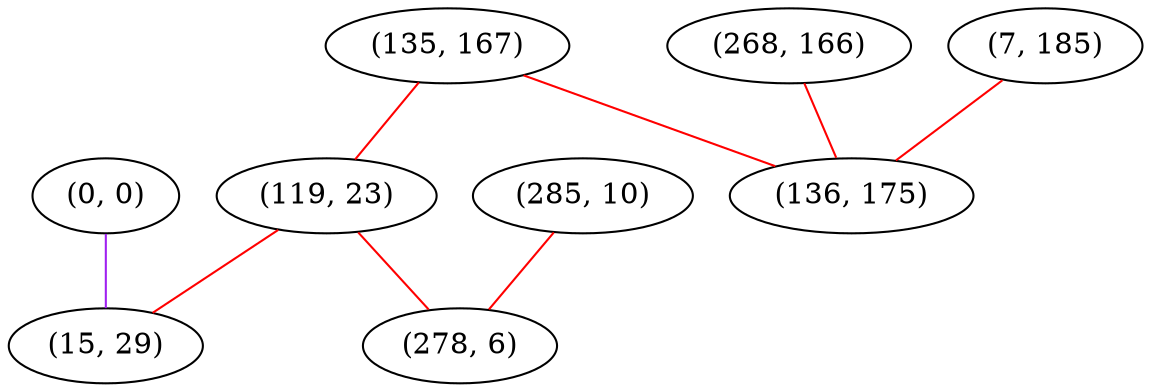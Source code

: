 graph "" {
"(0, 0)";
"(285, 10)";
"(135, 167)";
"(119, 23)";
"(15, 29)";
"(268, 166)";
"(278, 6)";
"(7, 185)";
"(136, 175)";
"(0, 0)" -- "(15, 29)"  [color=purple, key=0, weight=4];
"(285, 10)" -- "(278, 6)"  [color=red, key=0, weight=1];
"(135, 167)" -- "(119, 23)"  [color=red, key=0, weight=1];
"(135, 167)" -- "(136, 175)"  [color=red, key=0, weight=1];
"(119, 23)" -- "(15, 29)"  [color=red, key=0, weight=1];
"(119, 23)" -- "(278, 6)"  [color=red, key=0, weight=1];
"(268, 166)" -- "(136, 175)"  [color=red, key=0, weight=1];
"(7, 185)" -- "(136, 175)"  [color=red, key=0, weight=1];
}
